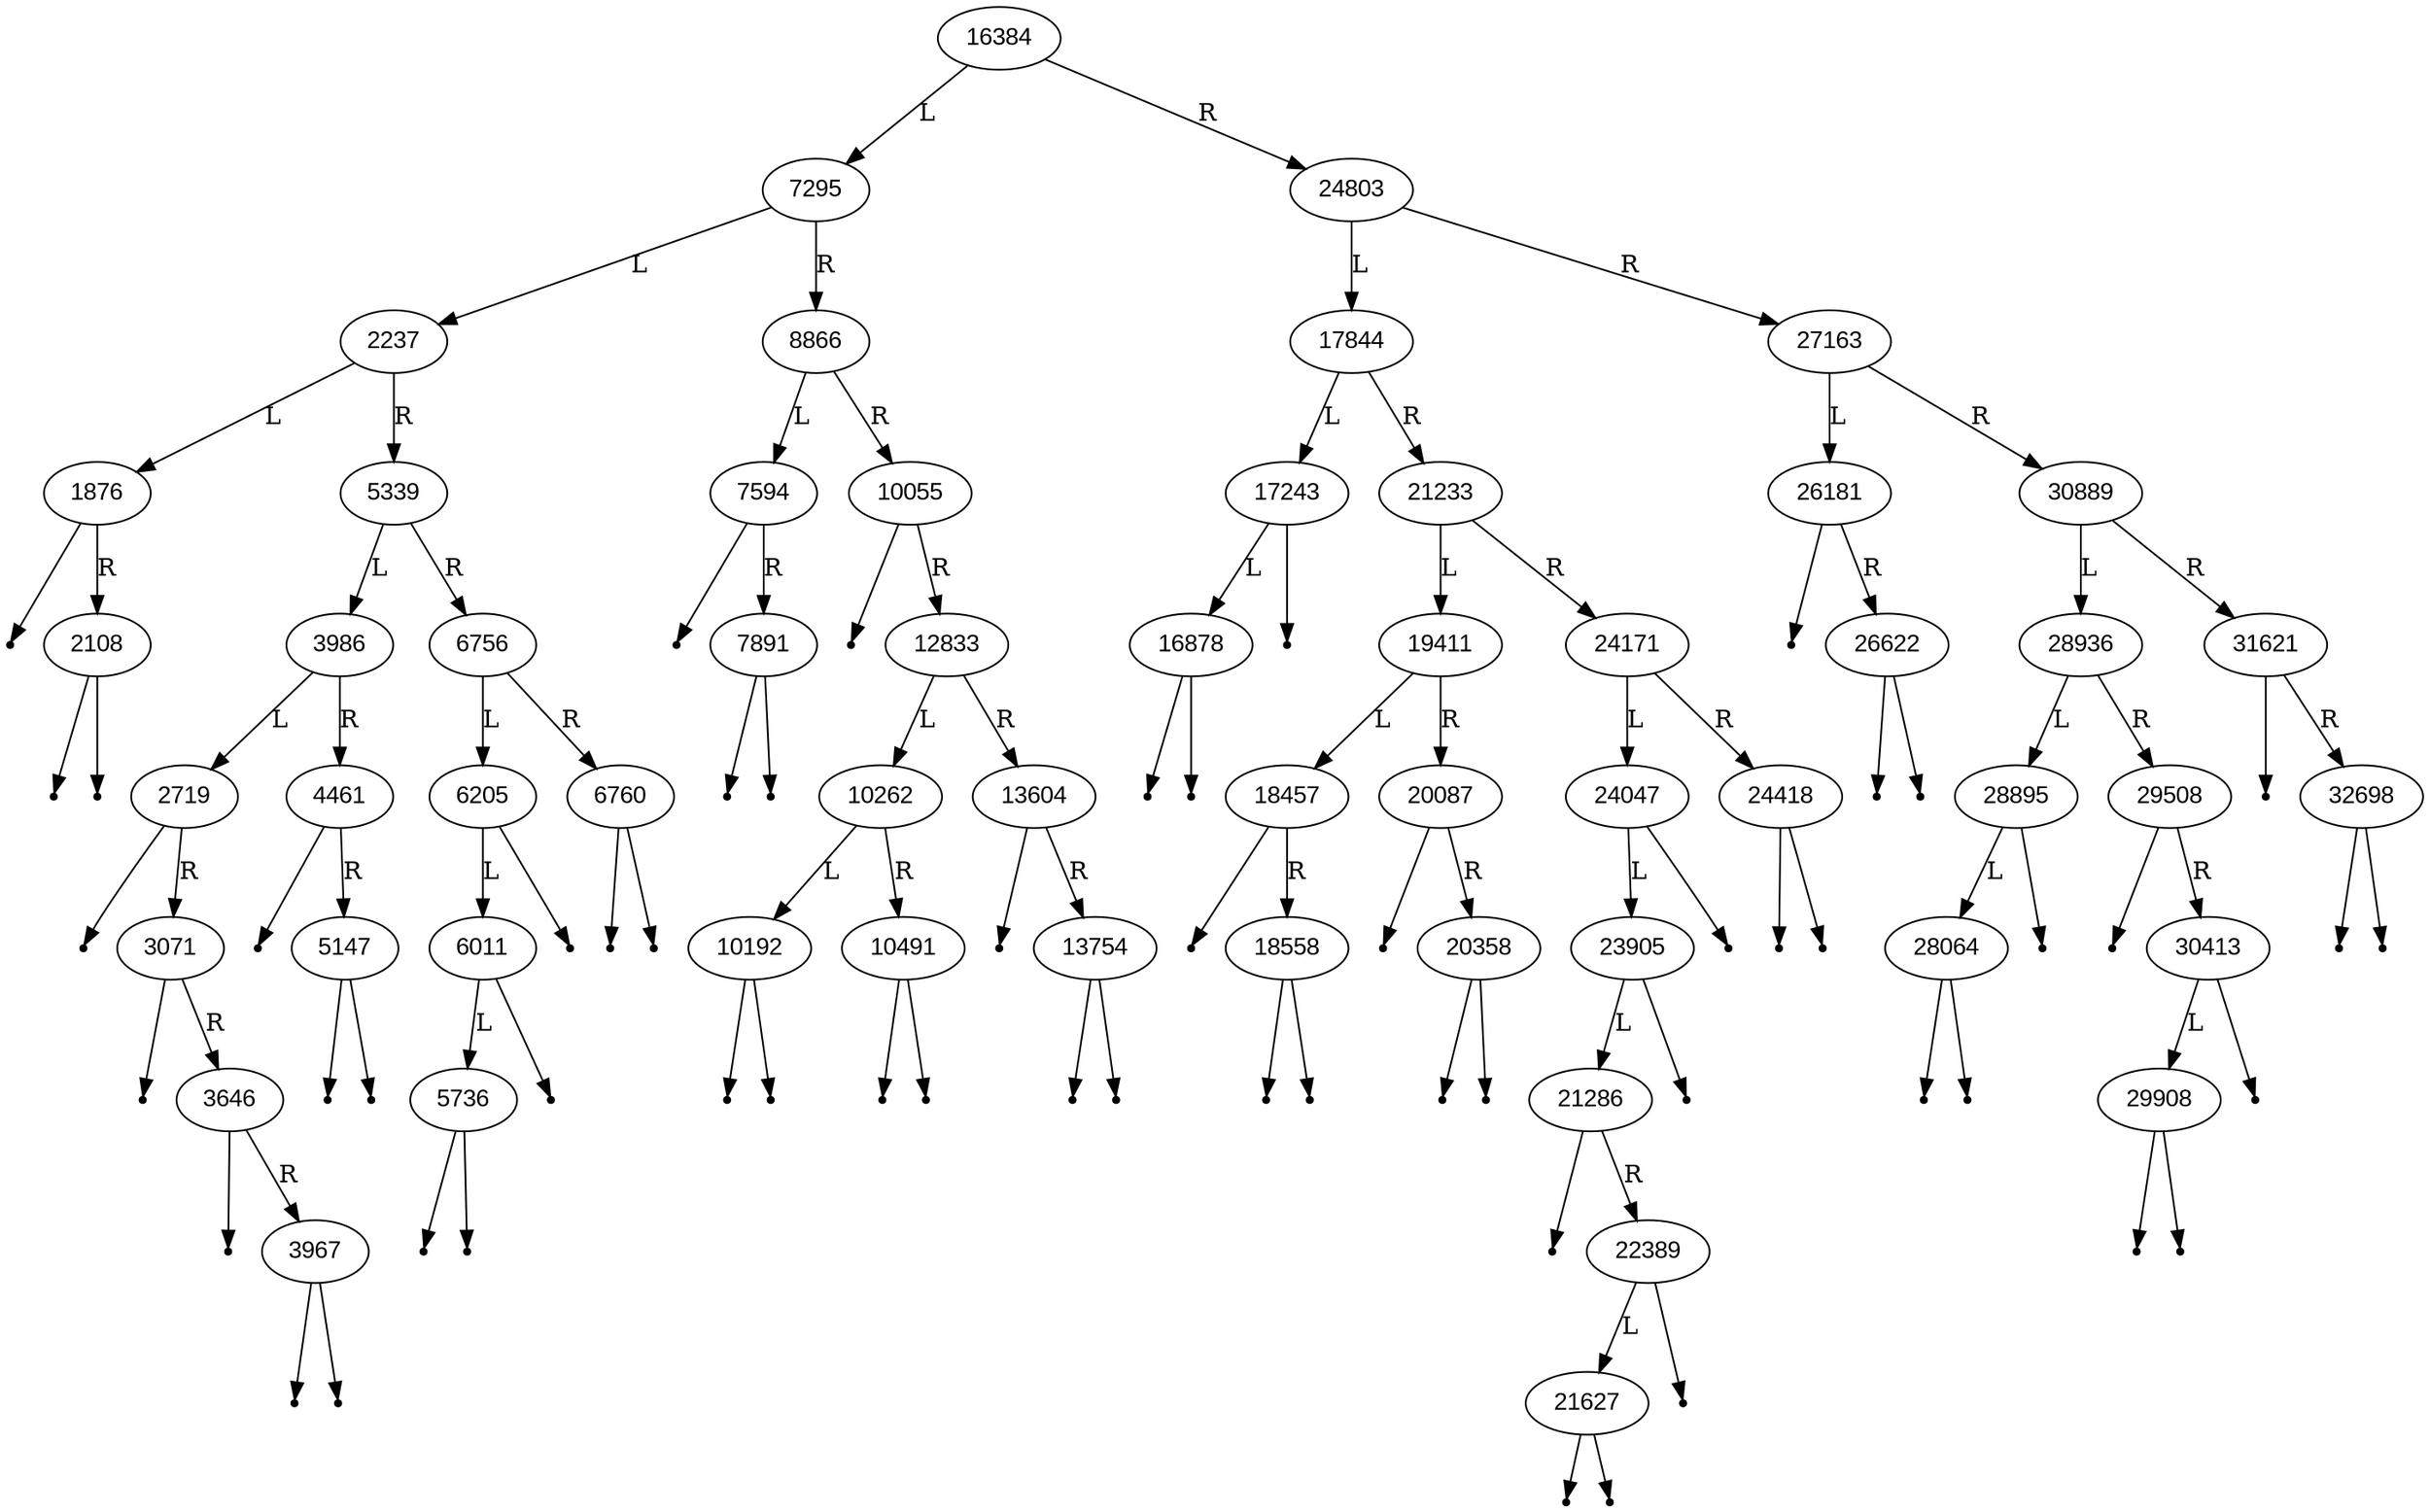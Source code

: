 digraph BST {
    node [fontname="Arial"];
    16384 -> 7295 [label="L"];
    7295 -> 2237 [label="L"];
    2237 -> 1876 [label="L"];
    nullL1876 [shape=point];
    1876 -> nullL1876;
    1876 -> 2108 [label="R"];
    nullL2108 [shape=point];
    2108 -> nullL2108;
    nullR2108 [shape=point];
    2108 -> nullR2108;
    2237 -> 5339 [label="R"];
    5339 -> 3986 [label="L"];
    3986 -> 2719 [label="L"];
    nullL2719 [shape=point];
    2719 -> nullL2719;
    2719 -> 3071 [label="R"];
    nullL3071 [shape=point];
    3071 -> nullL3071;
    3071 -> 3646 [label="R"];
    nullL3646 [shape=point];
    3646 -> nullL3646;
    3646 -> 3967 [label="R"];
    nullL3967 [shape=point];
    3967 -> nullL3967;
    nullR3967 [shape=point];
    3967 -> nullR3967;
    3986 -> 4461 [label="R"];
    nullL4461 [shape=point];
    4461 -> nullL4461;
    4461 -> 5147 [label="R"];
    nullL5147 [shape=point];
    5147 -> nullL5147;
    nullR5147 [shape=point];
    5147 -> nullR5147;
    5339 -> 6756 [label="R"];
    6756 -> 6205 [label="L"];
    6205 -> 6011 [label="L"];
    6011 -> 5736 [label="L"];
    nullL5736 [shape=point];
    5736 -> nullL5736;
    nullR5736 [shape=point];
    5736 -> nullR5736;
    nullR6011 [shape=point];
    6011 -> nullR6011;
    nullR6205 [shape=point];
    6205 -> nullR6205;
    6756 -> 6760 [label="R"];
    nullL6760 [shape=point];
    6760 -> nullL6760;
    nullR6760 [shape=point];
    6760 -> nullR6760;
    7295 -> 8866 [label="R"];
    8866 -> 7594 [label="L"];
    nullL7594 [shape=point];
    7594 -> nullL7594;
    7594 -> 7891 [label="R"];
    nullL7891 [shape=point];
    7891 -> nullL7891;
    nullR7891 [shape=point];
    7891 -> nullR7891;
    8866 -> 10055 [label="R"];
    nullL10055 [shape=point];
    10055 -> nullL10055;
    10055 -> 12833 [label="R"];
    12833 -> 10262 [label="L"];
    10262 -> 10192 [label="L"];
    nullL10192 [shape=point];
    10192 -> nullL10192;
    nullR10192 [shape=point];
    10192 -> nullR10192;
    10262 -> 10491 [label="R"];
    nullL10491 [shape=point];
    10491 -> nullL10491;
    nullR10491 [shape=point];
    10491 -> nullR10491;
    12833 -> 13604 [label="R"];
    nullL13604 [shape=point];
    13604 -> nullL13604;
    13604 -> 13754 [label="R"];
    nullL13754 [shape=point];
    13754 -> nullL13754;
    nullR13754 [shape=point];
    13754 -> nullR13754;
    16384 -> 24803 [label="R"];
    24803 -> 17844 [label="L"];
    17844 -> 17243 [label="L"];
    17243 -> 16878 [label="L"];
    nullL16878 [shape=point];
    16878 -> nullL16878;
    nullR16878 [shape=point];
    16878 -> nullR16878;
    nullR17243 [shape=point];
    17243 -> nullR17243;
    17844 -> 21233 [label="R"];
    21233 -> 19411 [label="L"];
    19411 -> 18457 [label="L"];
    nullL18457 [shape=point];
    18457 -> nullL18457;
    18457 -> 18558 [label="R"];
    nullL18558 [shape=point];
    18558 -> nullL18558;
    nullR18558 [shape=point];
    18558 -> nullR18558;
    19411 -> 20087 [label="R"];
    nullL20087 [shape=point];
    20087 -> nullL20087;
    20087 -> 20358 [label="R"];
    nullL20358 [shape=point];
    20358 -> nullL20358;
    nullR20358 [shape=point];
    20358 -> nullR20358;
    21233 -> 24171 [label="R"];
    24171 -> 24047 [label="L"];
    24047 -> 23905 [label="L"];
    23905 -> 21286 [label="L"];
    nullL21286 [shape=point];
    21286 -> nullL21286;
    21286 -> 22389 [label="R"];
    22389 -> 21627 [label="L"];
    nullL21627 [shape=point];
    21627 -> nullL21627;
    nullR21627 [shape=point];
    21627 -> nullR21627;
    nullR22389 [shape=point];
    22389 -> nullR22389;
    nullR23905 [shape=point];
    23905 -> nullR23905;
    nullR24047 [shape=point];
    24047 -> nullR24047;
    24171 -> 24418 [label="R"];
    nullL24418 [shape=point];
    24418 -> nullL24418;
    nullR24418 [shape=point];
    24418 -> nullR24418;
    24803 -> 27163 [label="R"];
    27163 -> 26181 [label="L"];
    nullL26181 [shape=point];
    26181 -> nullL26181;
    26181 -> 26622 [label="R"];
    nullL26622 [shape=point];
    26622 -> nullL26622;
    nullR26622 [shape=point];
    26622 -> nullR26622;
    27163 -> 30889 [label="R"];
    30889 -> 28936 [label="L"];
    28936 -> 28895 [label="L"];
    28895 -> 28064 [label="L"];
    nullL28064 [shape=point];
    28064 -> nullL28064;
    nullR28064 [shape=point];
    28064 -> nullR28064;
    nullR28895 [shape=point];
    28895 -> nullR28895;
    28936 -> 29508 [label="R"];
    nullL29508 [shape=point];
    29508 -> nullL29508;
    29508 -> 30413 [label="R"];
    30413 -> 29908 [label="L"];
    nullL29908 [shape=point];
    29908 -> nullL29908;
    nullR29908 [shape=point];
    29908 -> nullR29908;
    nullR30413 [shape=point];
    30413 -> nullR30413;
    30889 -> 31621 [label="R"];
    nullL31621 [shape=point];
    31621 -> nullL31621;
    31621 -> 32698 [label="R"];
    nullL32698 [shape=point];
    32698 -> nullL32698;
    nullR32698 [shape=point];
    32698 -> nullR32698;
}
